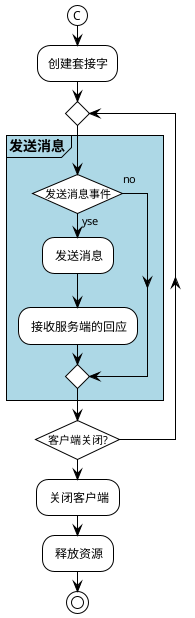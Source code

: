 @startuml
!theme plain
skinparam conditionStyle InsideDiamond
|客户端|
/' start '/
(C)
:创建套接字;
repeat
/' fork '/
/'     partition <b>连接服务端 #lightblue '/
/'         if (连接事件) then (yes) '/
/'             : 根据输入参数，连接到服务器; '/
/'         else (no) '/
/'         endif '/
/'     } '/
/' fork again '/
    partition <b>发送消息 #lightblue
        if (发送消息事件) then (yse)
            : 发送消息;
            : 接收服务端的回应;
        else (no)
        endif
    }
/' fork again '/
/'     partition <b>断开连接 #lightblue '/
/'         if  (断开连接事件) then (yes) '/
/'             : 断开与服务端的连接; '/
/'         else (no) '/
/'         endif '/
/'     } '/
/' end fork '/
repeat while (客户端关闭?)
: 关闭客户端;
: 释放资源;
stop
@enduml

